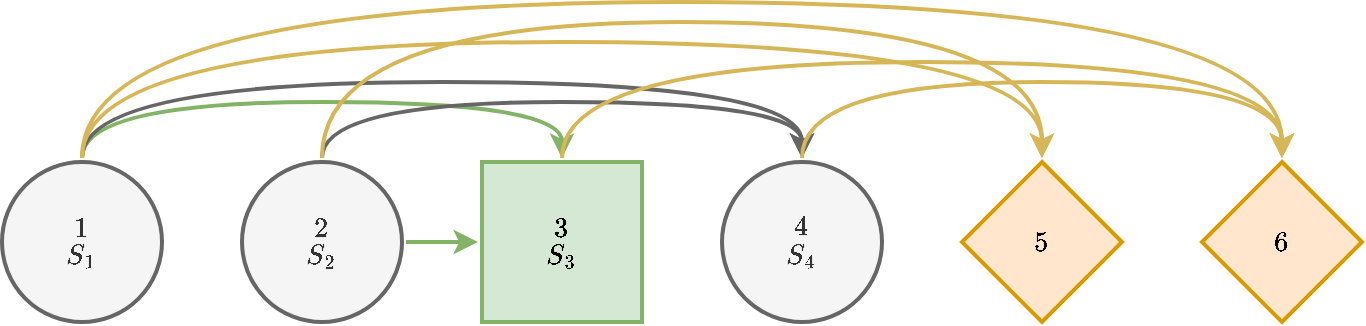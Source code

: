 <mxfile version="13.3.9" type="device"><diagram id="ecWbhTKQsabFGRaZNF1u" name="Page-1"><mxGraphModel dx="1422" dy="881" grid="1" gridSize="10" guides="1" tooltips="1" connect="1" arrows="1" fold="1" page="1" pageScale="1" pageWidth="850" pageHeight="1100" math="1" shadow="0"><root><mxCell id="0"/><mxCell id="1" parent="0"/><mxCell id="TJJ4S-aV8dKXTQTflUbw-18" style="edgeStyle=orthogonalEdgeStyle;rounded=0;orthogonalLoop=1;jettySize=auto;html=1;curved=1;strokeWidth=2;fillColor=#d5e8d4;strokeColor=#82b366;" parent="1" source="TJJ4S-aV8dKXTQTflUbw-1" target="TJJ4S-aV8dKXTQTflUbw-4" edge="1"><mxGeometry relative="1" as="geometry"><Array as="points"><mxPoint x="120" y="130"/><mxPoint x="360" y="130"/></Array></mxGeometry></mxCell><mxCell id="TJJ4S-aV8dKXTQTflUbw-20" style="edgeStyle=orthogonalEdgeStyle;curved=1;rounded=0;orthogonalLoop=1;jettySize=auto;html=1;strokeWidth=2;fillColor=#f5f5f5;strokeColor=#666666;" parent="1" source="TJJ4S-aV8dKXTQTflUbw-1" target="TJJ4S-aV8dKXTQTflUbw-5" edge="1"><mxGeometry relative="1" as="geometry"><Array as="points"><mxPoint x="120" y="120"/><mxPoint x="480" y="120"/></Array></mxGeometry></mxCell><mxCell id="TJJ4S-aV8dKXTQTflUbw-26" style="edgeStyle=orthogonalEdgeStyle;curved=1;rounded=0;orthogonalLoop=1;jettySize=auto;html=1;strokeWidth=2;fillColor=#fff2cc;strokeColor=#d6b656;" parent="1" source="TJJ4S-aV8dKXTQTflUbw-1" target="TJJ4S-aV8dKXTQTflUbw-6" edge="1"><mxGeometry relative="1" as="geometry"><Array as="points"><mxPoint x="120" y="80"/><mxPoint x="720" y="80"/></Array></mxGeometry></mxCell><mxCell id="TJJ4S-aV8dKXTQTflUbw-40" style="edgeStyle=orthogonalEdgeStyle;rounded=0;orthogonalLoop=1;jettySize=auto;html=1;curved=1;strokeWidth=2;fillColor=#fff2cc;strokeColor=#d6b656;" parent="1" source="TJJ4S-aV8dKXTQTflUbw-1" target="TJJ4S-aV8dKXTQTflUbw-30" edge="1"><mxGeometry relative="1" as="geometry"><Array as="points"><mxPoint x="120" y="100"/><mxPoint x="600" y="100"/></Array></mxGeometry></mxCell><mxCell id="TJJ4S-aV8dKXTQTflUbw-1" value="`1`&lt;br&gt;`S_1`" style="ellipse;whiteSpace=wrap;html=1;aspect=fixed;fillColor=#f5f5f5;strokeColor=#666666;fontColor=#333333;strokeWidth=2;perimeterSpacing=2;" parent="1" vertex="1"><mxGeometry x="80" y="160" width="80" height="80" as="geometry"/></mxCell><mxCell id="TJJ4S-aV8dKXTQTflUbw-19" style="edgeStyle=orthogonalEdgeStyle;curved=1;rounded=0;orthogonalLoop=1;jettySize=auto;html=1;strokeWidth=2;fillColor=#d5e8d4;strokeColor=#82b366;" parent="1" source="TJJ4S-aV8dKXTQTflUbw-2" target="TJJ4S-aV8dKXTQTflUbw-4" edge="1"><mxGeometry relative="1" as="geometry"/></mxCell><mxCell id="TJJ4S-aV8dKXTQTflUbw-23" style="edgeStyle=orthogonalEdgeStyle;curved=1;rounded=0;orthogonalLoop=1;jettySize=auto;html=1;strokeWidth=2;fillColor=#f5f5f5;strokeColor=#666666;" parent="1" source="TJJ4S-aV8dKXTQTflUbw-2" target="TJJ4S-aV8dKXTQTflUbw-5" edge="1"><mxGeometry relative="1" as="geometry"><Array as="points"><mxPoint x="240" y="130"/><mxPoint x="480" y="130"/></Array></mxGeometry></mxCell><mxCell id="TJJ4S-aV8dKXTQTflUbw-41" style="edgeStyle=orthogonalEdgeStyle;curved=1;rounded=0;orthogonalLoop=1;jettySize=auto;html=1;strokeWidth=2;fillColor=#fff2cc;strokeColor=#d6b656;" parent="1" source="TJJ4S-aV8dKXTQTflUbw-2" target="TJJ4S-aV8dKXTQTflUbw-30" edge="1"><mxGeometry relative="1" as="geometry"><Array as="points"><mxPoint x="240" y="90"/><mxPoint x="600" y="90"/></Array></mxGeometry></mxCell><mxCell id="TJJ4S-aV8dKXTQTflUbw-2" value="`2`&lt;br&gt;`S_2`" style="ellipse;whiteSpace=wrap;html=1;aspect=fixed;fillColor=#f5f5f5;strokeColor=#666666;fontColor=#333333;strokeWidth=2;perimeterSpacing=2;" parent="1" vertex="1"><mxGeometry x="200" y="160" width="80" height="80" as="geometry"/></mxCell><mxCell id="TJJ4S-aV8dKXTQTflUbw-22" style="edgeStyle=orthogonalEdgeStyle;curved=1;rounded=0;orthogonalLoop=1;jettySize=auto;html=1;strokeWidth=2;fillColor=#fff2cc;strokeColor=#d6b656;" parent="1" source="TJJ4S-aV8dKXTQTflUbw-4" target="TJJ4S-aV8dKXTQTflUbw-6" edge="1"><mxGeometry relative="1" as="geometry"><Array as="points"><mxPoint x="360" y="110"/><mxPoint x="720" y="110"/></Array></mxGeometry></mxCell><mxCell id="TJJ4S-aV8dKXTQTflUbw-4" value="`3`&lt;br&gt;`S_3`" style="whiteSpace=wrap;html=1;aspect=fixed;fontFamily=Helvetica;fontSize=12;align=center;strokeColor=#82b366;fillColor=#d5e8d4;strokeWidth=2;perimeterSpacing=2;" parent="1" vertex="1"><mxGeometry x="320" y="160" width="80" height="80" as="geometry"/></mxCell><mxCell id="TJJ4S-aV8dKXTQTflUbw-21" style="edgeStyle=orthogonalEdgeStyle;curved=1;rounded=0;orthogonalLoop=1;jettySize=auto;html=1;strokeWidth=2;fillColor=#fff2cc;strokeColor=#d6b656;" parent="1" source="TJJ4S-aV8dKXTQTflUbw-5" target="TJJ4S-aV8dKXTQTflUbw-6" edge="1"><mxGeometry relative="1" as="geometry"><Array as="points"><mxPoint x="480" y="120"/><mxPoint x="720" y="120"/></Array></mxGeometry></mxCell><mxCell id="TJJ4S-aV8dKXTQTflUbw-5" value="`4`&lt;br&gt;`S_4`" style="ellipse;whiteSpace=wrap;html=1;aspect=fixed;fillColor=#f5f5f5;strokeColor=#666666;fontColor=#333333;strokeWidth=2;perimeterSpacing=2;" parent="1" vertex="1"><mxGeometry x="440" y="160" width="80" height="80" as="geometry"/></mxCell><mxCell id="TJJ4S-aV8dKXTQTflUbw-6" value="`6`&lt;br&gt;" style="rhombus;whiteSpace=wrap;html=1;fontFamily=Helvetica;fontSize=12;align=center;strokeColor=#d79b00;fillColor=#ffe6cc;strokeWidth=2;perimeterSpacing=2;" parent="1" vertex="1"><mxGeometry x="680" y="160" width="80" height="80" as="geometry"/></mxCell><mxCell id="TJJ4S-aV8dKXTQTflUbw-30" value="`5`" style="rhombus;whiteSpace=wrap;html=1;fillColor=#ffe6cc;strokeColor=#d79b00;strokeWidth=2;perimeterSpacing=2;" parent="1" vertex="1"><mxGeometry x="560" y="160" width="80" height="80" as="geometry"/></mxCell></root></mxGraphModel></diagram></mxfile>